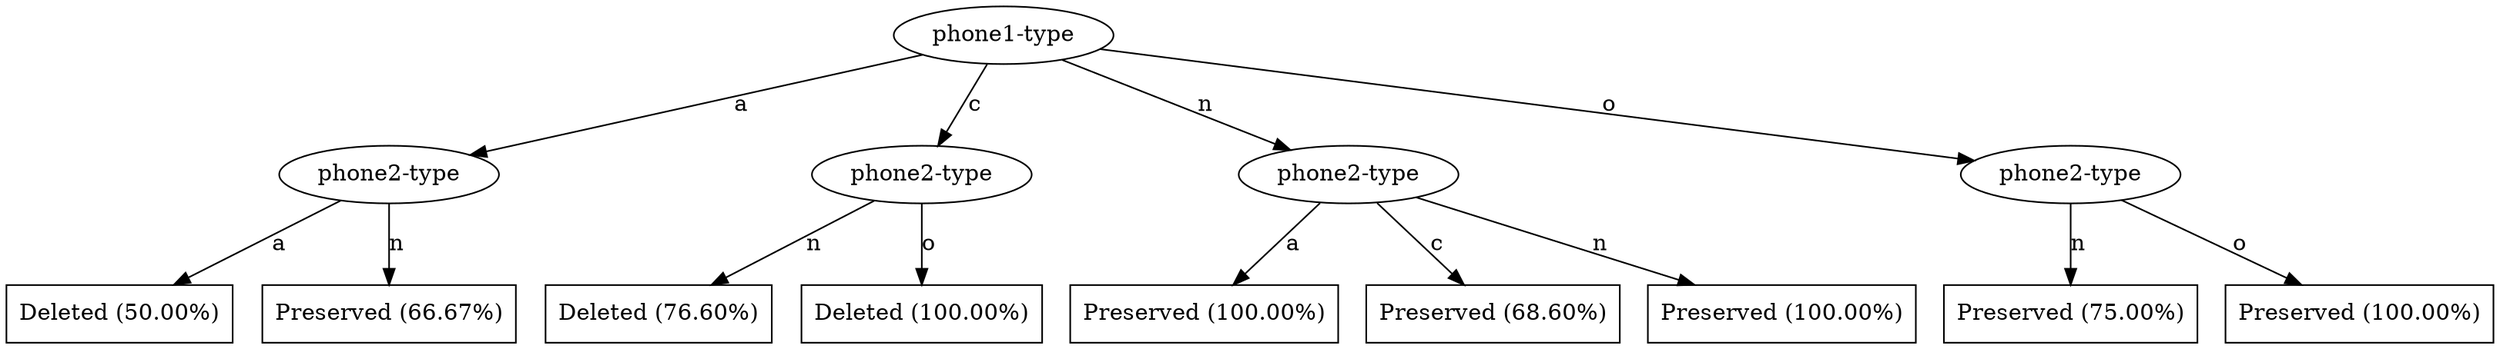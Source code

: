 digraph G {
"bg==" [ shape=ellipse label="phone1-type"]
"bg==" -> "bi0w" [ label="a" ]
"bi0w" [ shape=ellipse label="phone2-type"]
"bi0w" -> "bi0wLTE=" [ label="a" ]
"bi0wLTE=" [ shape=box label="Deleted (50.00%)"]
"bi0w" -> "bi0wLTM=" [ label="n" ]
"bi0wLTM=" [ shape=box label="Preserved (66.67%)"]
"bg==" -> "bi0x" [ label="c" ]
"bi0x" [ shape=ellipse label="phone2-type"]
"bi0x" -> "bi0xLTM=" [ label="n" ]
"bi0xLTM=" [ shape=box label="Deleted (76.60%)"]
"bi0x" -> "bi0xLTQ=" [ label="o" ]
"bi0xLTQ=" [ shape=box label="Deleted (100.00%)"]
"bg==" -> "bi0y" [ label="n" ]
"bi0y" [ shape=ellipse label="phone2-type"]
"bi0y" -> "bi0yLTE=" [ label="a" ]
"bi0yLTE=" [ shape=box label="Preserved (100.00%)"]
"bi0y" -> "bi0yLTI=" [ label="c" ]
"bi0yLTI=" [ shape=box label="Preserved (68.60%)"]
"bi0y" -> "bi0yLTM=" [ label="n" ]
"bi0yLTM=" [ shape=box label="Preserved (100.00%)"]
"bg==" -> "bi0z" [ label="o" ]
"bi0z" [ shape=ellipse label="phone2-type"]
"bi0z" -> "bi0zLTM=" [ label="n" ]
"bi0zLTM=" [ shape=box label="Preserved (75.00%)"]
"bi0z" -> "bi0zLTQ=" [ label="o" ]
"bi0zLTQ=" [ shape=box label="Preserved (100.00%)"]
}
